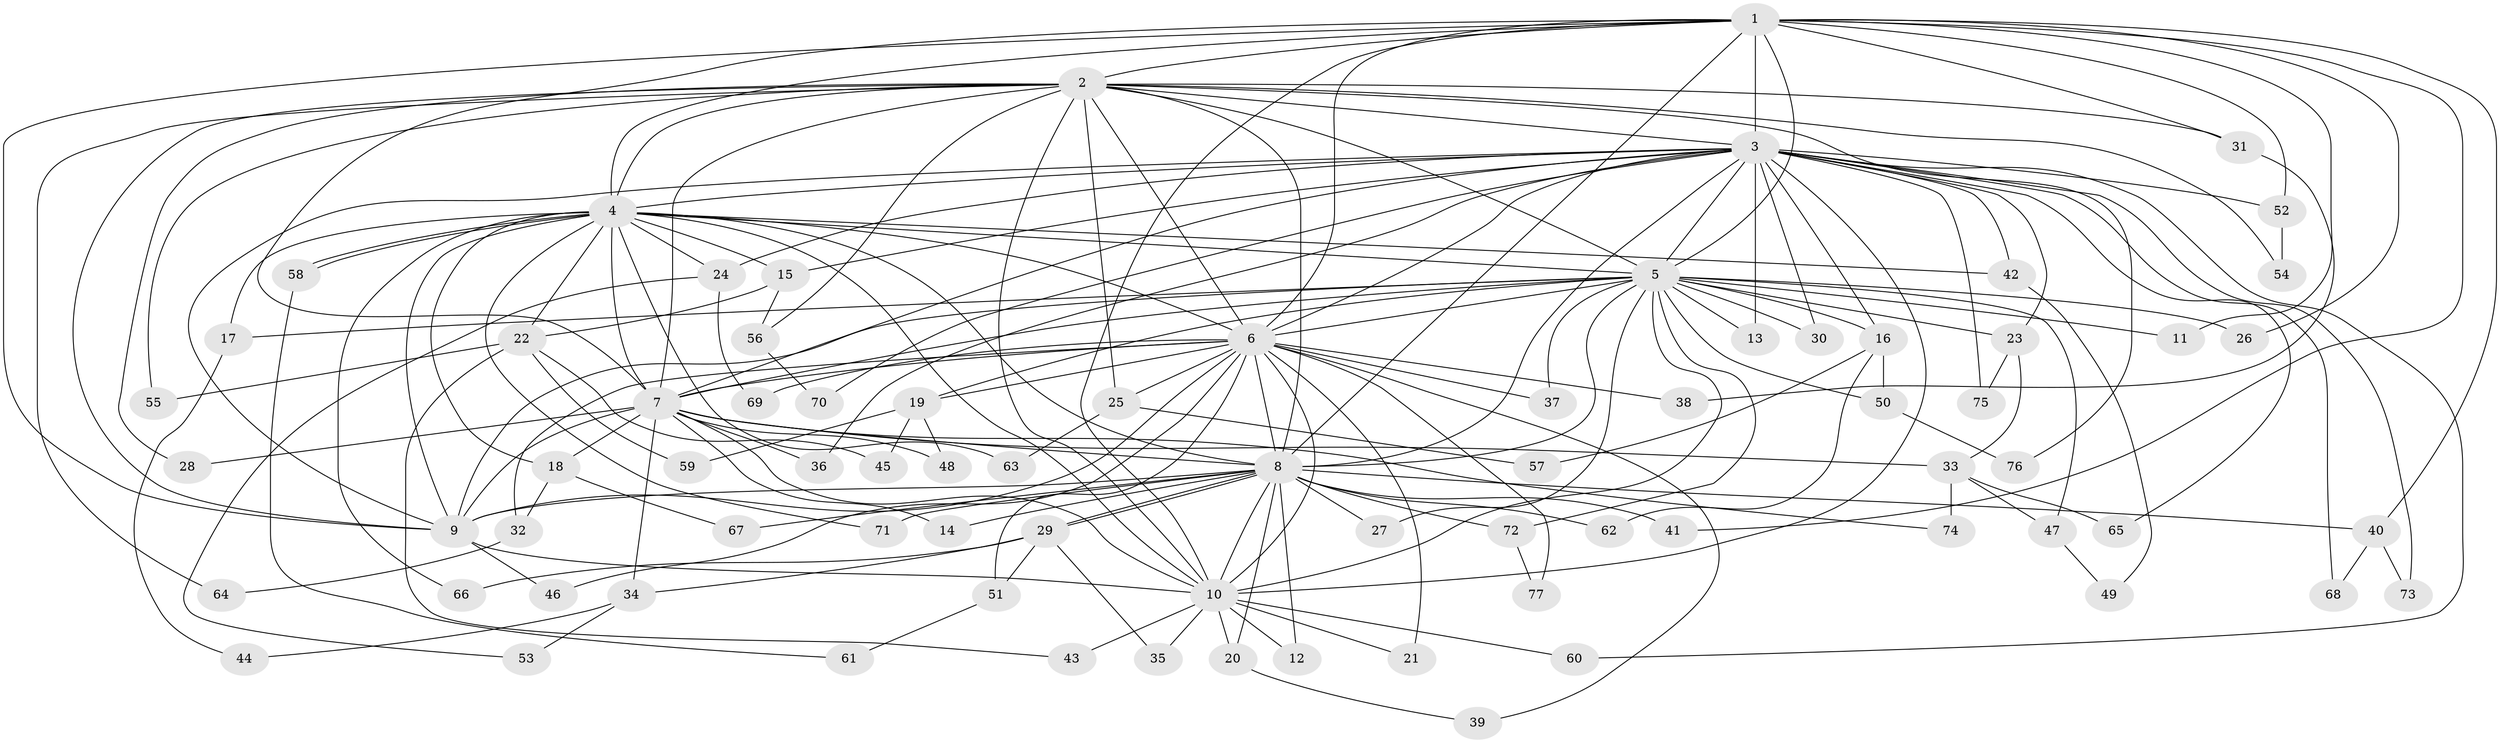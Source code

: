 // coarse degree distribution, {18: 0.018518518518518517, 13: 0.018518518518518517, 20: 0.018518518518518517, 15: 0.018518518518518517, 16: 0.018518518518518517, 12: 0.037037037037037035, 11: 0.018518518518518517, 2: 0.5185185185185185, 4: 0.07407407407407407, 7: 0.018518518518518517, 5: 0.037037037037037035, 8: 0.018518518518518517, 1: 0.037037037037037035, 3: 0.14814814814814814}
// Generated by graph-tools (version 1.1) at 2025/49/03/04/25 22:49:37]
// undirected, 77 vertices, 179 edges
graph export_dot {
  node [color=gray90,style=filled];
  1;
  2;
  3;
  4;
  5;
  6;
  7;
  8;
  9;
  10;
  11;
  12;
  13;
  14;
  15;
  16;
  17;
  18;
  19;
  20;
  21;
  22;
  23;
  24;
  25;
  26;
  27;
  28;
  29;
  30;
  31;
  32;
  33;
  34;
  35;
  36;
  37;
  38;
  39;
  40;
  41;
  42;
  43;
  44;
  45;
  46;
  47;
  48;
  49;
  50;
  51;
  52;
  53;
  54;
  55;
  56;
  57;
  58;
  59;
  60;
  61;
  62;
  63;
  64;
  65;
  66;
  67;
  68;
  69;
  70;
  71;
  72;
  73;
  74;
  75;
  76;
  77;
  1 -- 2;
  1 -- 3;
  1 -- 4;
  1 -- 5;
  1 -- 6;
  1 -- 7;
  1 -- 8;
  1 -- 9;
  1 -- 10;
  1 -- 11;
  1 -- 26;
  1 -- 31;
  1 -- 40;
  1 -- 41;
  1 -- 52;
  2 -- 3;
  2 -- 4;
  2 -- 5;
  2 -- 6;
  2 -- 7;
  2 -- 8;
  2 -- 9;
  2 -- 10;
  2 -- 25;
  2 -- 28;
  2 -- 31;
  2 -- 54;
  2 -- 55;
  2 -- 56;
  2 -- 64;
  2 -- 76;
  3 -- 4;
  3 -- 5;
  3 -- 6;
  3 -- 7;
  3 -- 8;
  3 -- 9;
  3 -- 10;
  3 -- 13;
  3 -- 15;
  3 -- 16;
  3 -- 23;
  3 -- 24;
  3 -- 30;
  3 -- 36;
  3 -- 42;
  3 -- 52;
  3 -- 60;
  3 -- 65;
  3 -- 68;
  3 -- 70;
  3 -- 73;
  3 -- 75;
  4 -- 5;
  4 -- 6;
  4 -- 7;
  4 -- 8;
  4 -- 9;
  4 -- 10;
  4 -- 15;
  4 -- 17;
  4 -- 18;
  4 -- 22;
  4 -- 24;
  4 -- 42;
  4 -- 58;
  4 -- 58;
  4 -- 63;
  4 -- 66;
  4 -- 71;
  5 -- 6;
  5 -- 7;
  5 -- 8;
  5 -- 9;
  5 -- 10;
  5 -- 11;
  5 -- 13;
  5 -- 16;
  5 -- 17;
  5 -- 19;
  5 -- 23;
  5 -- 26;
  5 -- 27;
  5 -- 30;
  5 -- 37;
  5 -- 47;
  5 -- 50;
  5 -- 72;
  6 -- 7;
  6 -- 8;
  6 -- 9;
  6 -- 10;
  6 -- 19;
  6 -- 21;
  6 -- 25;
  6 -- 32;
  6 -- 37;
  6 -- 38;
  6 -- 39;
  6 -- 46;
  6 -- 51;
  6 -- 69;
  6 -- 77;
  7 -- 8;
  7 -- 9;
  7 -- 10;
  7 -- 14;
  7 -- 18;
  7 -- 28;
  7 -- 33;
  7 -- 34;
  7 -- 36;
  7 -- 48;
  7 -- 74;
  8 -- 9;
  8 -- 10;
  8 -- 12;
  8 -- 14;
  8 -- 20;
  8 -- 27;
  8 -- 29;
  8 -- 29;
  8 -- 40;
  8 -- 41;
  8 -- 62;
  8 -- 67;
  8 -- 71;
  8 -- 72;
  9 -- 10;
  9 -- 46;
  10 -- 12;
  10 -- 20;
  10 -- 21;
  10 -- 35;
  10 -- 43;
  10 -- 60;
  15 -- 22;
  15 -- 56;
  16 -- 50;
  16 -- 57;
  16 -- 62;
  17 -- 44;
  18 -- 32;
  18 -- 67;
  19 -- 45;
  19 -- 48;
  19 -- 59;
  20 -- 39;
  22 -- 43;
  22 -- 45;
  22 -- 55;
  22 -- 59;
  23 -- 33;
  23 -- 75;
  24 -- 53;
  24 -- 69;
  25 -- 57;
  25 -- 63;
  29 -- 34;
  29 -- 35;
  29 -- 51;
  29 -- 66;
  31 -- 38;
  32 -- 64;
  33 -- 47;
  33 -- 65;
  33 -- 74;
  34 -- 44;
  34 -- 53;
  40 -- 68;
  40 -- 73;
  42 -- 49;
  47 -- 49;
  50 -- 76;
  51 -- 61;
  52 -- 54;
  56 -- 70;
  58 -- 61;
  72 -- 77;
}
